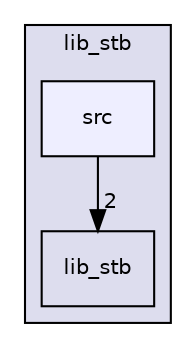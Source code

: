 digraph "/home/runner/work/pixelization/pixelization/src/lib_stb/src" {
  compound=true
  node [ fontsize="10", fontname="Helvetica"];
  edge [ labelfontsize="10", labelfontname="Helvetica"];
  subgraph clusterdir_edb6b4c7d5ba6b0ba1bcc84a8b02d522 {
    graph [ bgcolor="#ddddee", pencolor="black", label="lib_stb" fontname="Helvetica", fontsize="10", URL="dir_edb6b4c7d5ba6b0ba1bcc84a8b02d522.html"]
  dir_3273014abc7d13d3a75f57360a4dde4e [shape=box label="lib_stb" URL="dir_3273014abc7d13d3a75f57360a4dde4e.html"];
  dir_f12cb7bcd55f2923eea91997bffb67f4 [shape=box, label="src", style="filled", fillcolor="#eeeeff", pencolor="black", URL="dir_f12cb7bcd55f2923eea91997bffb67f4.html"];
  }
  dir_f12cb7bcd55f2923eea91997bffb67f4->dir_3273014abc7d13d3a75f57360a4dde4e [headlabel="2", labeldistance=1.5 headhref="dir_000007_000006.html"];
}
